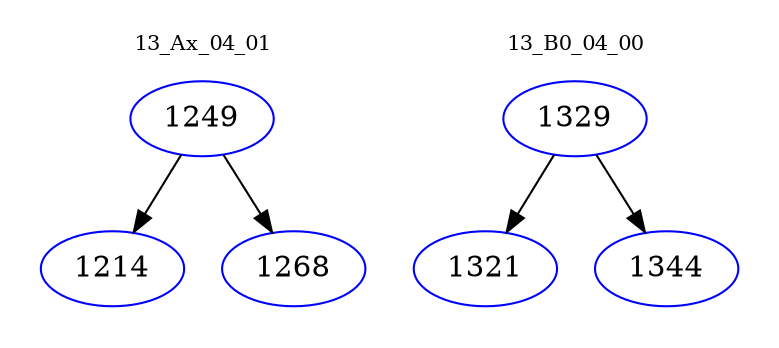 digraph{
subgraph cluster_0 {
color = white
label = "13_Ax_04_01";
fontsize=10;
T0_1249 [label="1249", color="blue"]
T0_1249 -> T0_1214 [color="black"]
T0_1214 [label="1214", color="blue"]
T0_1249 -> T0_1268 [color="black"]
T0_1268 [label="1268", color="blue"]
}
subgraph cluster_1 {
color = white
label = "13_B0_04_00";
fontsize=10;
T1_1329 [label="1329", color="blue"]
T1_1329 -> T1_1321 [color="black"]
T1_1321 [label="1321", color="blue"]
T1_1329 -> T1_1344 [color="black"]
T1_1344 [label="1344", color="blue"]
}
}
